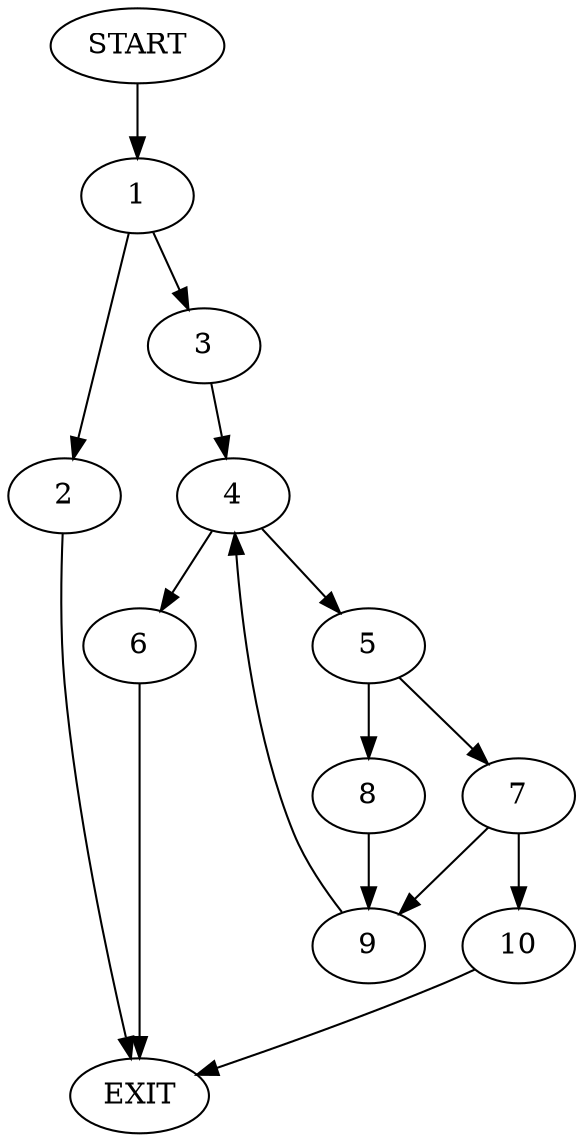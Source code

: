 digraph {
0 [label="START"]
11 [label="EXIT"]
0 -> 1
1 -> 2
1 -> 3
3 -> 4
2 -> 11
4 -> 5
4 -> 6
5 -> 7
5 -> 8
6 -> 11
8 -> 9
7 -> 9
7 -> 10
9 -> 4
10 -> 11
}
